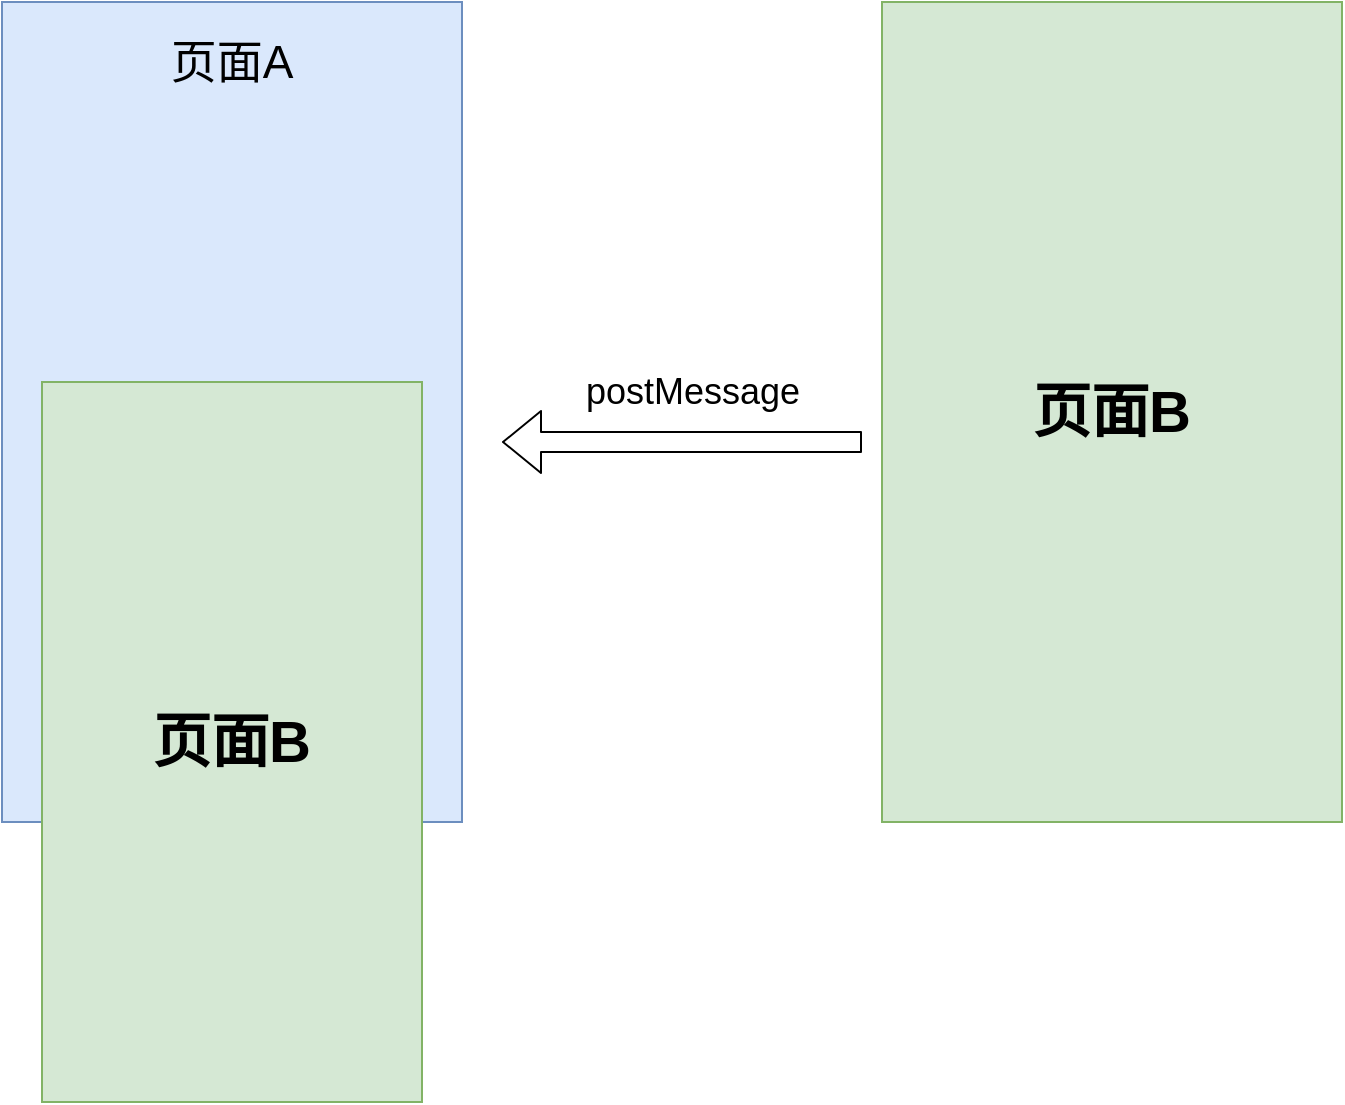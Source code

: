 <mxfile version="13.11.0" type="github">
  <diagram id="b_xSufISqc1D-Mst4_jN" name="Page-1">
    <mxGraphModel dx="1422" dy="762" grid="1" gridSize="10" guides="1" tooltips="1" connect="1" arrows="1" fold="1" page="1" pageScale="1" pageWidth="1169" pageHeight="827" math="0" shadow="0">
      <root>
        <mxCell id="0" />
        <mxCell id="1" parent="0" />
        <mxCell id="B0WMHGwV8fMk_zkOGKr3-2" value="" style="rounded=0;whiteSpace=wrap;html=1;fillColor=#dae8fc;strokeColor=#6c8ebf;" vertex="1" parent="1">
          <mxGeometry x="240" y="180" width="230" height="410" as="geometry" />
        </mxCell>
        <mxCell id="B0WMHGwV8fMk_zkOGKr3-3" value="&lt;span style=&quot;font-size: 29px&quot;&gt;&lt;b&gt;页面B&lt;/b&gt;&lt;/span&gt;" style="rounded=0;whiteSpace=wrap;html=1;fillColor=#d5e8d4;strokeColor=#82b366;" vertex="1" parent="1">
          <mxGeometry x="680" y="180" width="230" height="410" as="geometry" />
        </mxCell>
        <mxCell id="B0WMHGwV8fMk_zkOGKr3-4" value="&lt;font style=&quot;font-size: 23px&quot;&gt;页面A&lt;/font&gt;" style="text;html=1;strokeColor=none;fillColor=none;align=center;verticalAlign=middle;whiteSpace=wrap;rounded=0;" vertex="1" parent="1">
          <mxGeometry x="305" y="200" width="100" height="20" as="geometry" />
        </mxCell>
        <mxCell id="B0WMHGwV8fMk_zkOGKr3-6" value="&lt;span style=&quot;font-size: 29px&quot;&gt;&lt;b&gt;页面B&lt;/b&gt;&lt;/span&gt;" style="rounded=0;whiteSpace=wrap;html=1;fillColor=#d5e8d4;strokeColor=#82b366;" vertex="1" parent="1">
          <mxGeometry x="260" y="370" width="190" height="360" as="geometry" />
        </mxCell>
        <mxCell id="B0WMHGwV8fMk_zkOGKr3-8" value="postMessage" style="text;html=1;align=center;verticalAlign=middle;resizable=0;points=[];autosize=1;fontSize=18;" vertex="1" parent="1">
          <mxGeometry x="525" y="360" width="120" height="30" as="geometry" />
        </mxCell>
        <mxCell id="B0WMHGwV8fMk_zkOGKr3-9" value="" style="shape=flexArrow;endArrow=classic;html=1;fontSize=18;" edge="1" parent="1">
          <mxGeometry width="50" height="50" relative="1" as="geometry">
            <mxPoint x="670" y="400" as="sourcePoint" />
            <mxPoint x="490" y="400" as="targetPoint" />
          </mxGeometry>
        </mxCell>
      </root>
    </mxGraphModel>
  </diagram>
</mxfile>
